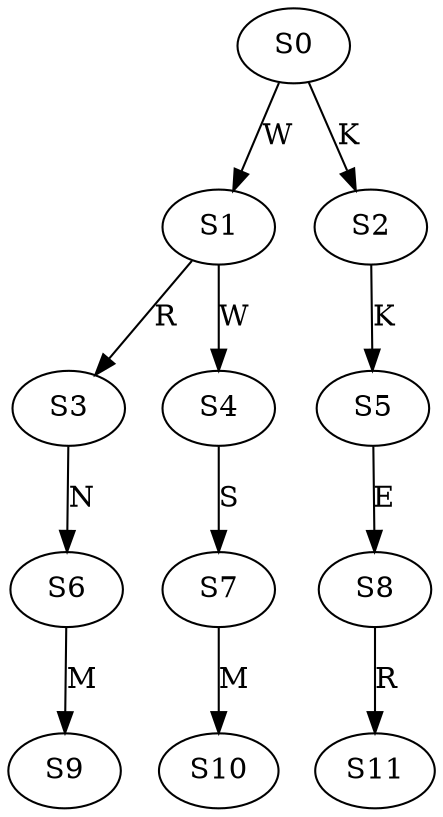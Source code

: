 strict digraph  {
	S0 -> S1 [ label = W ];
	S0 -> S2 [ label = K ];
	S1 -> S3 [ label = R ];
	S1 -> S4 [ label = W ];
	S2 -> S5 [ label = K ];
	S3 -> S6 [ label = N ];
	S4 -> S7 [ label = S ];
	S5 -> S8 [ label = E ];
	S6 -> S9 [ label = M ];
	S7 -> S10 [ label = M ];
	S8 -> S11 [ label = R ];
}
